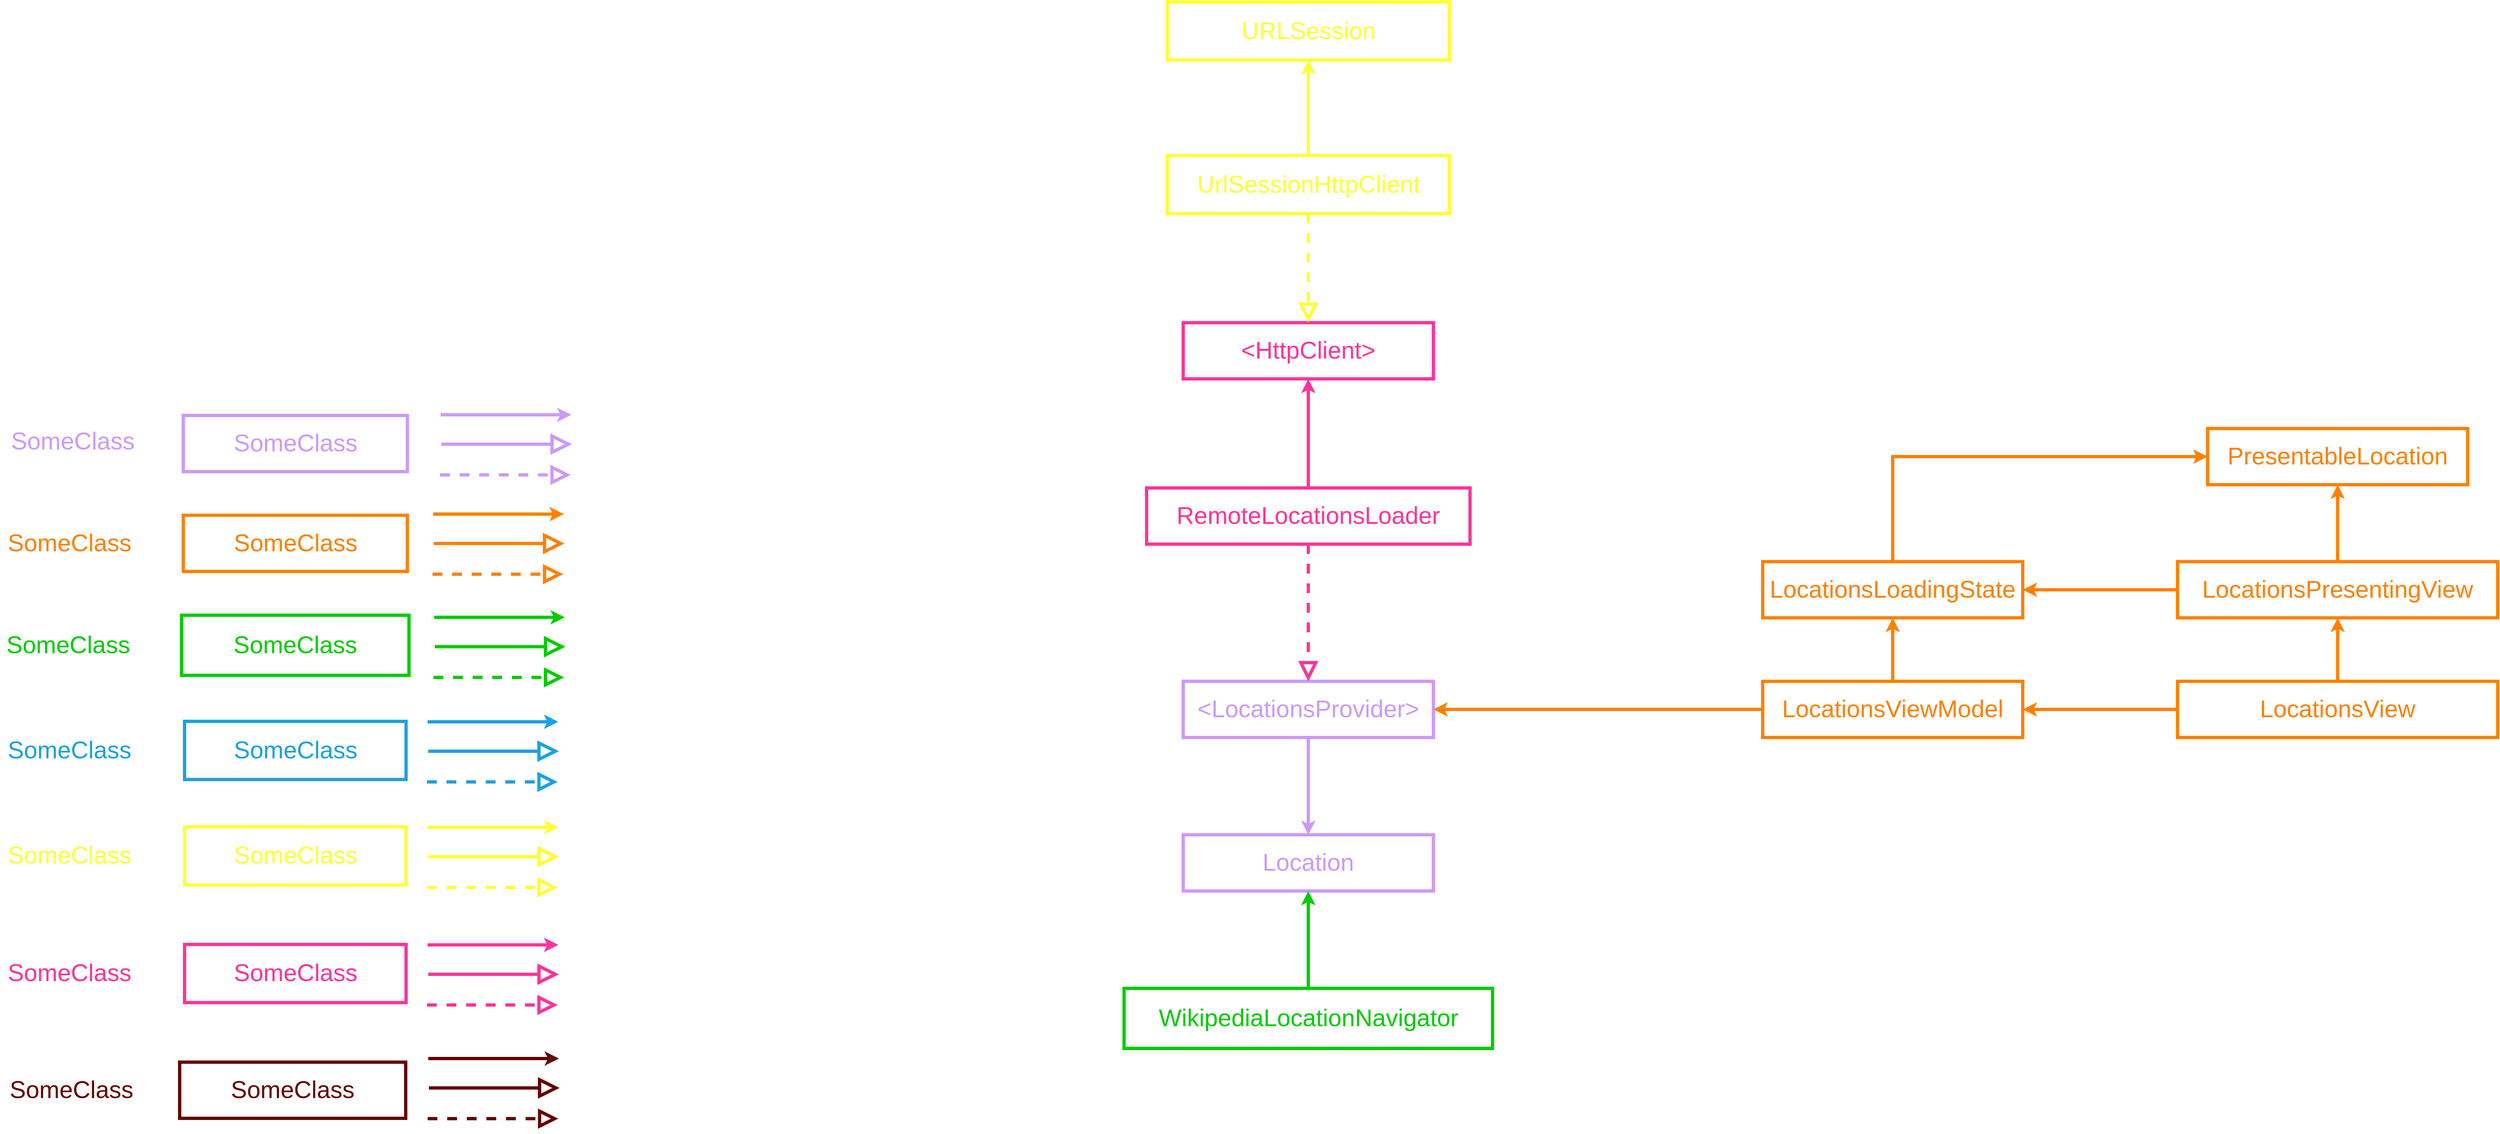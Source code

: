 <mxfile version="24.7.17">
  <diagram name="Page-1" id="X3og-asE43kT5YsG8Jkc">
    <mxGraphModel dx="6308" dy="-1752" grid="0" gridSize="10" guides="1" tooltips="1" connect="1" arrows="1" fold="1" page="0" pageScale="1" pageWidth="827" pageHeight="1169" math="0" shadow="0">
      <root>
        <mxCell id="0" />
        <mxCell id="1" parent="0" />
        <mxCell id="JtYDWJb6QTkTJbxfIMOF-1" value="SomeClass" style="rounded=0;whiteSpace=wrap;html=1;strokeWidth=5;fontSize=37;fontColor=#1BA1E2;fillColor=none;strokeColor=#1BA1E2;" parent="1" vertex="1">
          <mxGeometry x="-2863.5" y="4991.33" width="339" height="89" as="geometry" />
        </mxCell>
        <mxCell id="JtYDWJb6QTkTJbxfIMOF-2" value="&lt;p&gt;SomeClass&lt;/p&gt;" style="rounded=0;whiteSpace=wrap;html=1;strokeWidth=5;fontSize=37;fontColor=#FF8000;fillColor=none;strokeColor=#FF8000;" parent="1" vertex="1">
          <mxGeometry x="-2865.5" y="4675.83" width="343" height="86" as="geometry" />
        </mxCell>
        <mxCell id="JtYDWJb6QTkTJbxfIMOF-3" value="SomeClass" style="rounded=0;whiteSpace=wrap;html=1;strokeWidth=5;fontSize=37;fontColor=#00CC00;labelBackgroundColor=none;fillColor=none;strokeColor=#00CC00;" parent="1" vertex="1">
          <mxGeometry x="-2868.0" y="4828.83" width="348" height="92" as="geometry" />
        </mxCell>
        <mxCell id="JtYDWJb6QTkTJbxfIMOF-4" style="edgeStyle=orthogonalEdgeStyle;rounded=0;html=1;jettySize=auto;orthogonalLoop=1;strokeColor=#CC99FF;strokeWidth=5;fontSize=37;fontColor=#1BA1E2;endArrow=block;endFill=0;endSize=20;" parent="1" edge="1">
          <mxGeometry relative="1" as="geometry">
            <mxPoint x="-2470.5" y="4567.0" as="sourcePoint" />
            <mxPoint x="-2270.5" y="4567.0" as="targetPoint" />
            <Array as="points" />
          </mxGeometry>
        </mxCell>
        <mxCell id="JtYDWJb6QTkTJbxfIMOF-5" style="edgeStyle=orthogonalEdgeStyle;rounded=0;html=1;jettySize=auto;orthogonalLoop=1;strokeWidth=5;fontSize=37;fontColor=#FF8000;endArrow=block;endFill=0;endSize=18;dashed=1;strokeColor=#CC99FF;" parent="1" edge="1">
          <mxGeometry relative="1" as="geometry">
            <mxPoint x="-2472.5" y="4614.0" as="sourcePoint" />
            <mxPoint x="-2272.5" y="4614.0" as="targetPoint" />
            <Array as="points" />
          </mxGeometry>
        </mxCell>
        <mxCell id="JtYDWJb6QTkTJbxfIMOF-6" style="edgeStyle=orthogonalEdgeStyle;rounded=0;html=1;jettySize=auto;orthogonalLoop=1;strokeWidth=5;fontSize=37;endArrow=classic;fontColor=#CC99FF;strokeColor=#CC99FF;" parent="1" edge="1">
          <mxGeometry relative="1" as="geometry">
            <mxPoint x="-2471.5" y="4522.0" as="sourcePoint" />
            <mxPoint x="-2271.5" y="4522.0" as="targetPoint" />
            <Array as="points" />
          </mxGeometry>
        </mxCell>
        <mxCell id="JtYDWJb6QTkTJbxfIMOF-7" style="edgeStyle=orthogonalEdgeStyle;rounded=0;html=1;jettySize=auto;orthogonalLoop=1;strokeWidth=5;fontSize=37;fontColor=#1BA1E2;endArrow=block;endFill=0;endSize=20;strokeColor=#FF8000;" parent="1" edge="1">
          <mxGeometry relative="1" as="geometry">
            <mxPoint x="-2482.0" y="4719.0" as="sourcePoint" />
            <mxPoint x="-2282.0" y="4719.0" as="targetPoint" />
            <Array as="points" />
          </mxGeometry>
        </mxCell>
        <mxCell id="JtYDWJb6QTkTJbxfIMOF-8" style="edgeStyle=orthogonalEdgeStyle;rounded=0;html=1;jettySize=auto;orthogonalLoop=1;strokeWidth=5;fontSize=37;fontColor=#FF8000;endArrow=block;endFill=0;endSize=18;dashed=1;strokeColor=#FF8000;" parent="1" edge="1">
          <mxGeometry relative="1" as="geometry">
            <mxPoint x="-2484.0" y="4766.0" as="sourcePoint" />
            <mxPoint x="-2284.0" y="4766.0" as="targetPoint" />
            <Array as="points" />
          </mxGeometry>
        </mxCell>
        <mxCell id="JtYDWJb6QTkTJbxfIMOF-9" style="edgeStyle=orthogonalEdgeStyle;rounded=0;html=1;jettySize=auto;orthogonalLoop=1;strokeWidth=5;fontSize=37;endArrow=classic;fontColor=#CC99FF;strokeColor=#FF8000;align=center;verticalAlign=middle;fontFamily=Helvetica;labelBackgroundColor=default;" parent="1" edge="1">
          <mxGeometry relative="1" as="geometry">
            <mxPoint x="-2483.0" y="4674.0" as="sourcePoint" />
            <mxPoint x="-2283.0" y="4674.0" as="targetPoint" />
            <Array as="points" />
          </mxGeometry>
        </mxCell>
        <mxCell id="JtYDWJb6QTkTJbxfIMOF-10" style="edgeStyle=orthogonalEdgeStyle;rounded=0;html=1;jettySize=auto;orthogonalLoop=1;strokeWidth=5;fontSize=37;fontColor=#1BA1E2;endArrow=block;endFill=0;endSize=20;strokeColor=#00CC00;" parent="1" edge="1">
          <mxGeometry relative="1" as="geometry">
            <mxPoint x="-2480.5" y="4877.0" as="sourcePoint" />
            <mxPoint x="-2280.5" y="4877.0" as="targetPoint" />
            <Array as="points" />
          </mxGeometry>
        </mxCell>
        <mxCell id="JtYDWJb6QTkTJbxfIMOF-11" style="edgeStyle=orthogonalEdgeStyle;rounded=0;html=1;jettySize=auto;orthogonalLoop=1;strokeWidth=5;fontSize=37;fontColor=#FF8000;endArrow=block;endFill=0;endSize=18;dashed=1;strokeColor=#00CC00;" parent="1" edge="1">
          <mxGeometry relative="1" as="geometry">
            <mxPoint x="-2482.5" y="4924.0" as="sourcePoint" />
            <mxPoint x="-2282.5" y="4924.0" as="targetPoint" />
            <Array as="points" />
          </mxGeometry>
        </mxCell>
        <mxCell id="JtYDWJb6QTkTJbxfIMOF-12" style="edgeStyle=orthogonalEdgeStyle;rounded=0;html=1;jettySize=auto;orthogonalLoop=1;strokeWidth=5;fontSize=37;endArrow=classic;fontColor=#CC99FF;strokeColor=#00CC00;" parent="1" edge="1">
          <mxGeometry relative="1" as="geometry">
            <mxPoint x="-2481.5" y="4832.0" as="sourcePoint" />
            <mxPoint x="-2281.5" y="4832.0" as="targetPoint" />
            <Array as="points" />
          </mxGeometry>
        </mxCell>
        <mxCell id="JtYDWJb6QTkTJbxfIMOF-13" style="edgeStyle=orthogonalEdgeStyle;rounded=0;html=1;jettySize=auto;orthogonalLoop=1;strokeWidth=5;fontSize=37;fontColor=#1BA1E2;endArrow=block;endFill=0;endSize=20;strokeColor=#1BA1E2;" parent="1" edge="1">
          <mxGeometry relative="1" as="geometry">
            <mxPoint x="-2490.5" y="5037.0" as="sourcePoint" />
            <mxPoint x="-2290.5" y="5037.0" as="targetPoint" />
            <Array as="points" />
          </mxGeometry>
        </mxCell>
        <mxCell id="JtYDWJb6QTkTJbxfIMOF-14" style="edgeStyle=orthogonalEdgeStyle;rounded=0;html=1;jettySize=auto;orthogonalLoop=1;strokeWidth=5;fontSize=37;fontColor=#FF8000;endArrow=block;endFill=0;endSize=18;dashed=1;strokeColor=#1BA1E2;" parent="1" edge="1">
          <mxGeometry relative="1" as="geometry">
            <mxPoint x="-2492.5" y="5084.0" as="sourcePoint" />
            <mxPoint x="-2292.5" y="5084.0" as="targetPoint" />
            <Array as="points" />
          </mxGeometry>
        </mxCell>
        <mxCell id="JtYDWJb6QTkTJbxfIMOF-15" style="edgeStyle=orthogonalEdgeStyle;rounded=0;html=1;jettySize=auto;orthogonalLoop=1;strokeWidth=5;fontSize=37;endArrow=classic;fontColor=#CC99FF;strokeColor=#1BA1E2;" parent="1" edge="1">
          <mxGeometry relative="1" as="geometry">
            <mxPoint x="-2491.5" y="4992.0" as="sourcePoint" />
            <mxPoint x="-2291.5" y="4992.0" as="targetPoint" />
            <Array as="points" />
          </mxGeometry>
        </mxCell>
        <mxCell id="JtYDWJb6QTkTJbxfIMOF-16" value="SomeClass" style="rounded=0;whiteSpace=wrap;html=1;strokeWidth=5;fontSize=37;fillColor=none;strokeColor=#FFFF33;fontColor=#FFFF33;" parent="1" vertex="1">
          <mxGeometry x="-2863.5" y="5152.83" width="339" height="89" as="geometry" />
        </mxCell>
        <mxCell id="JtYDWJb6QTkTJbxfIMOF-17" style="edgeStyle=orthogonalEdgeStyle;rounded=0;html=1;jettySize=auto;orthogonalLoop=1;strokeWidth=5;fontSize=37;fontColor=#1BA1E2;endArrow=block;endFill=0;endSize=20;strokeColor=#FFFF33;" parent="1" edge="1">
          <mxGeometry relative="1" as="geometry">
            <mxPoint x="-2490.5" y="5198.5" as="sourcePoint" />
            <mxPoint x="-2290.5" y="5198.5" as="targetPoint" />
            <Array as="points" />
          </mxGeometry>
        </mxCell>
        <mxCell id="JtYDWJb6QTkTJbxfIMOF-18" style="edgeStyle=orthogonalEdgeStyle;rounded=0;html=1;jettySize=auto;orthogonalLoop=1;strokeWidth=5;fontSize=37;fontColor=#FF8000;endArrow=block;endFill=0;endSize=18;dashed=1;strokeColor=#FFFF33;" parent="1" edge="1">
          <mxGeometry relative="1" as="geometry">
            <mxPoint x="-2492.5" y="5245.5" as="sourcePoint" />
            <mxPoint x="-2292.5" y="5245.5" as="targetPoint" />
            <Array as="points" />
          </mxGeometry>
        </mxCell>
        <mxCell id="JtYDWJb6QTkTJbxfIMOF-19" style="edgeStyle=orthogonalEdgeStyle;rounded=0;html=1;jettySize=auto;orthogonalLoop=1;strokeWidth=5;fontSize=37;endArrow=classic;fontColor=#CC99FF;strokeColor=#FFFF33;" parent="1" edge="1">
          <mxGeometry relative="1" as="geometry">
            <mxPoint x="-2491.5" y="5153.5" as="sourcePoint" />
            <mxPoint x="-2291.5" y="5153.5" as="targetPoint" />
            <Array as="points" />
          </mxGeometry>
        </mxCell>
        <mxCell id="JtYDWJb6QTkTJbxfIMOF-20" value="SomeClass" style="rounded=0;whiteSpace=wrap;html=1;strokeWidth=5;fontSize=37;fillColor=none;strokeColor=#FF3399;fontColor=#FF3399;" parent="1" vertex="1">
          <mxGeometry x="-2863.5" y="5332.83" width="339" height="89" as="geometry" />
        </mxCell>
        <mxCell id="JtYDWJb6QTkTJbxfIMOF-21" style="edgeStyle=orthogonalEdgeStyle;rounded=0;html=1;jettySize=auto;orthogonalLoop=1;strokeWidth=5;fontSize=37;endArrow=block;endFill=0;endSize=20;strokeColor=#FF3399;fontColor=#FF3399;" parent="1" edge="1">
          <mxGeometry relative="1" as="geometry">
            <mxPoint x="-2490.5" y="5378.5" as="sourcePoint" />
            <mxPoint x="-2290.5" y="5378.5" as="targetPoint" />
            <Array as="points" />
          </mxGeometry>
        </mxCell>
        <mxCell id="JtYDWJb6QTkTJbxfIMOF-22" style="edgeStyle=orthogonalEdgeStyle;rounded=0;html=1;jettySize=auto;orthogonalLoop=1;strokeWidth=5;fontSize=37;endArrow=block;endFill=0;endSize=18;dashed=1;strokeColor=#FF3399;fontColor=#FF3399;" parent="1" edge="1">
          <mxGeometry relative="1" as="geometry">
            <mxPoint x="-2492.5" y="5425.5" as="sourcePoint" />
            <mxPoint x="-2292.5" y="5425.5" as="targetPoint" />
            <Array as="points" />
          </mxGeometry>
        </mxCell>
        <mxCell id="JtYDWJb6QTkTJbxfIMOF-23" style="edgeStyle=orthogonalEdgeStyle;rounded=0;html=1;jettySize=auto;orthogonalLoop=1;strokeWidth=5;fontSize=37;endArrow=classic;strokeColor=#FF3399;fontColor=#FF3399;" parent="1" edge="1">
          <mxGeometry relative="1" as="geometry">
            <mxPoint x="-2491.5" y="5333.5" as="sourcePoint" />
            <mxPoint x="-2291.5" y="5333.5" as="targetPoint" />
            <Array as="points" />
          </mxGeometry>
        </mxCell>
        <mxCell id="JtYDWJb6QTkTJbxfIMOF-24" value="&lt;span style=&quot;font-size: 37px;&quot;&gt;SomeClass&lt;/span&gt;" style="text;html=1;align=center;verticalAlign=middle;resizable=0;points=[];autosize=1;strokeColor=none;fillColor=none;fontColor=#FF8000;" parent="1" vertex="1">
          <mxGeometry x="-3144" y="4690.83" width="207" height="56" as="geometry" />
        </mxCell>
        <mxCell id="JtYDWJb6QTkTJbxfIMOF-25" value="&lt;span style=&quot;font-size: 37px;&quot;&gt;SomeClass&lt;/span&gt;" style="text;html=1;align=center;verticalAlign=middle;resizable=0;points=[];autosize=1;strokeColor=none;fillColor=none;fontColor=#00CC00;" parent="1" vertex="1">
          <mxGeometry x="-3146" y="4846.83" width="207" height="56" as="geometry" />
        </mxCell>
        <mxCell id="JtYDWJb6QTkTJbxfIMOF-26" value="&lt;span style=&quot;font-size: 37px;&quot;&gt;SomeClass&lt;/span&gt;" style="text;html=1;align=center;verticalAlign=middle;resizable=0;points=[];autosize=1;strokeColor=none;fillColor=none;fontColor=#1BA1E2;" parent="1" vertex="1">
          <mxGeometry x="-3144" y="5007.83" width="207" height="56" as="geometry" />
        </mxCell>
        <mxCell id="JtYDWJb6QTkTJbxfIMOF-27" value="&lt;span style=&quot;font-size: 37px;&quot;&gt;SomeClass&lt;/span&gt;" style="text;html=1;align=center;verticalAlign=middle;resizable=0;points=[];autosize=1;strokeColor=none;fillColor=none;fontColor=#FFFF33;" parent="1" vertex="1">
          <mxGeometry x="-3144" y="5169.33" width="207" height="56" as="geometry" />
        </mxCell>
        <mxCell id="JtYDWJb6QTkTJbxfIMOF-28" value="&lt;span style=&quot;font-size: 37px;&quot;&gt;SomeClass&lt;/span&gt;" style="text;html=1;align=center;verticalAlign=middle;resizable=0;points=[];autosize=1;strokeColor=none;fillColor=none;fontColor=#FF3399;" parent="1" vertex="1">
          <mxGeometry x="-3144" y="5349.33" width="207" height="56" as="geometry" />
        </mxCell>
        <mxCell id="JtYDWJb6QTkTJbxfIMOF-29" value="SomeClass" style="rounded=0;whiteSpace=wrap;html=1;strokeWidth=5;fontSize=37;fontColor=#CC99FF;fillColor=none;strokeColor=#CC99FF;align=center;verticalAlign=middle;fontFamily=Helvetica;labelBackgroundColor=none;" parent="1" vertex="1">
          <mxGeometry x="-2865.5" y="4523.0" width="343" height="86" as="geometry" />
        </mxCell>
        <mxCell id="JtYDWJb6QTkTJbxfIMOF-30" value="&lt;p&gt;SomeClass&lt;/p&gt;" style="rounded=0;whiteSpace=wrap;html=1;strokeWidth=5;fontSize=37;fontColor=#660000;fillColor=none;strokeColor=#660000;align=center;verticalAlign=middle;fontFamily=Helvetica;labelBackgroundColor=none;" parent="1" vertex="1">
          <mxGeometry x="-2871" y="5513" width="346" height="86" as="geometry" />
        </mxCell>
        <mxCell id="JtYDWJb6QTkTJbxfIMOF-31" style="edgeStyle=orthogonalEdgeStyle;rounded=0;html=1;jettySize=auto;orthogonalLoop=1;strokeWidth=5;fontSize=37;endArrow=block;endFill=0;endSize=20;strokeColor=#660000;fontColor=#660000;" parent="1" edge="1">
          <mxGeometry relative="1" as="geometry">
            <mxPoint x="-2489.5" y="5552.5" as="sourcePoint" />
            <mxPoint x="-2289.5" y="5552.5" as="targetPoint" />
            <Array as="points" />
          </mxGeometry>
        </mxCell>
        <mxCell id="JtYDWJb6QTkTJbxfIMOF-32" style="edgeStyle=orthogonalEdgeStyle;rounded=0;html=1;jettySize=auto;orthogonalLoop=1;strokeWidth=5;fontSize=37;endArrow=block;endFill=0;endSize=18;dashed=1;strokeColor=#660000;fontColor=#660000;" parent="1" edge="1">
          <mxGeometry relative="1" as="geometry">
            <mxPoint x="-2491.5" y="5599.5" as="sourcePoint" />
            <mxPoint x="-2291.5" y="5599.5" as="targetPoint" />
            <Array as="points" />
          </mxGeometry>
        </mxCell>
        <mxCell id="JtYDWJb6QTkTJbxfIMOF-33" style="edgeStyle=orthogonalEdgeStyle;rounded=0;html=1;jettySize=auto;orthogonalLoop=1;strokeWidth=5;fontSize=37;endArrow=classic;strokeColor=#660000;fontColor=#660000;" parent="1" edge="1">
          <mxGeometry relative="1" as="geometry">
            <mxPoint x="-2490.5" y="5507.5" as="sourcePoint" />
            <mxPoint x="-2290.5" y="5507.5" as="targetPoint" />
            <Array as="points" />
          </mxGeometry>
        </mxCell>
        <mxCell id="JtYDWJb6QTkTJbxfIMOF-34" value="&lt;span style=&quot;font-size: 37px;&quot;&gt;SomeClass&lt;/span&gt;" style="text;html=1;align=center;verticalAlign=middle;resizable=0;points=[];autosize=1;strokeColor=none;fillColor=none;fontColor=#CC99FF;fontFamily=Helvetica;fontSize=37;labelBackgroundColor=default;" parent="1" vertex="1">
          <mxGeometry x="-3139" y="4535" width="207" height="56" as="geometry" />
        </mxCell>
        <mxCell id="JtYDWJb6QTkTJbxfIMOF-35" value="&lt;span style=&quot;font-size: 37px;&quot;&gt;SomeClass&lt;/span&gt;" style="text;html=1;align=center;verticalAlign=middle;resizable=0;points=[];autosize=1;strokeColor=none;fillColor=none;fontColor=#660000;fontFamily=Helvetica;fontSize=37;labelBackgroundColor=none;" parent="1" vertex="1">
          <mxGeometry x="-3141" y="5528" width="207" height="56" as="geometry" />
        </mxCell>
        <mxCell id="zWl3wpmkxsUCYcPqPHZh-4" style="edgeStyle=orthogonalEdgeStyle;rounded=0;orthogonalLoop=1;jettySize=auto;html=1;exitX=0.5;exitY=1;exitDx=0;exitDy=0;entryX=0.5;entryY=0;entryDx=0;entryDy=0;strokeColor=#CC99FF;strokeWidth=5;align=center;verticalAlign=middle;fontFamily=Helvetica;fontSize=37;fontColor=#CC99FF;labelBackgroundColor=default;endArrow=classic;" parent="1" source="zWl3wpmkxsUCYcPqPHZh-1" target="zWl3wpmkxsUCYcPqPHZh-3" edge="1">
          <mxGeometry relative="1" as="geometry" />
        </mxCell>
        <mxCell id="zWl3wpmkxsUCYcPqPHZh-1" value="&amp;lt;LocationsProvider&amp;gt;" style="rounded=0;whiteSpace=wrap;html=1;strokeWidth=5;fontSize=37;fontColor=#CC99FF;fillColor=none;strokeColor=#CC99FF;align=center;verticalAlign=middle;fontFamily=Helvetica;labelBackgroundColor=none;" parent="1" vertex="1">
          <mxGeometry x="-1335" y="4930" width="383" height="86" as="geometry" />
        </mxCell>
        <mxCell id="zWl3wpmkxsUCYcPqPHZh-3" value="Location" style="rounded=0;whiteSpace=wrap;html=1;strokeWidth=5;fontSize=37;fontColor=#CC99FF;fillColor=none;strokeColor=#CC99FF;align=center;verticalAlign=middle;fontFamily=Helvetica;labelBackgroundColor=none;" parent="1" vertex="1">
          <mxGeometry x="-1335" y="5165" width="383" height="86" as="geometry" />
        </mxCell>
        <mxCell id="56Wpw9ZpinAqLNp4D8ns-2" style="edgeStyle=orthogonalEdgeStyle;rounded=0;orthogonalLoop=1;jettySize=auto;html=1;exitX=0.5;exitY=1;exitDx=0;exitDy=0;entryX=0.5;entryY=0;entryDx=0;entryDy=0;dashed=1;strokeColor=#FF3399;strokeWidth=5;align=center;verticalAlign=middle;fontFamily=Helvetica;fontSize=37;fontColor=#FF3399;labelBackgroundColor=default;endArrow=block;endFill=0;endSize=18;fillColor=none;" parent="1" source="56Wpw9ZpinAqLNp4D8ns-1" target="zWl3wpmkxsUCYcPqPHZh-1" edge="1">
          <mxGeometry relative="1" as="geometry" />
        </mxCell>
        <mxCell id="56Wpw9ZpinAqLNp4D8ns-4" style="edgeStyle=orthogonalEdgeStyle;rounded=0;orthogonalLoop=1;jettySize=auto;html=1;exitX=0.5;exitY=0;exitDx=0;exitDy=0;entryX=0.5;entryY=1;entryDx=0;entryDy=0;strokeColor=#FF3399;strokeWidth=5;align=center;verticalAlign=middle;fontFamily=Helvetica;fontSize=37;fontColor=#FF3399;labelBackgroundColor=default;endArrow=classic;fillColor=none;" parent="1" source="56Wpw9ZpinAqLNp4D8ns-1" target="56Wpw9ZpinAqLNp4D8ns-3" edge="1">
          <mxGeometry relative="1" as="geometry" />
        </mxCell>
        <mxCell id="56Wpw9ZpinAqLNp4D8ns-1" value="RemoteLocationsLoader" style="rounded=0;whiteSpace=wrap;html=1;strokeWidth=5;fontSize=37;fontColor=#FF3399;fillColor=none;strokeColor=#FF3399;align=center;verticalAlign=middle;fontFamily=Helvetica;labelBackgroundColor=none;" parent="1" vertex="1">
          <mxGeometry x="-1391" y="4634" width="495" height="86" as="geometry" />
        </mxCell>
        <mxCell id="56Wpw9ZpinAqLNp4D8ns-3" value="&amp;lt;HttpClient&amp;gt;" style="rounded=0;whiteSpace=wrap;html=1;strokeWidth=5;fontSize=37;fontColor=#FF3399;fillColor=none;strokeColor=#FF3399;align=center;verticalAlign=middle;fontFamily=Helvetica;labelBackgroundColor=none;" parent="1" vertex="1">
          <mxGeometry x="-1335" y="4381" width="383" height="86" as="geometry" />
        </mxCell>
        <mxCell id="56Wpw9ZpinAqLNp4D8ns-6" style="edgeStyle=orthogonalEdgeStyle;rounded=0;orthogonalLoop=1;jettySize=auto;html=1;exitX=0;exitY=0.5;exitDx=0;exitDy=0;entryX=1;entryY=0.5;entryDx=0;entryDy=0;strokeColor=#FF8000;strokeWidth=5;align=center;verticalAlign=middle;fontFamily=Helvetica;fontSize=37;fontColor=#CC99FF;labelBackgroundColor=default;endArrow=classic;" parent="1" source="56Wpw9ZpinAqLNp4D8ns-5" target="zWl3wpmkxsUCYcPqPHZh-1" edge="1">
          <mxGeometry relative="1" as="geometry" />
        </mxCell>
        <mxCell id="56Wpw9ZpinAqLNp4D8ns-8" style="edgeStyle=orthogonalEdgeStyle;rounded=0;orthogonalLoop=1;jettySize=auto;html=1;exitX=0.5;exitY=0;exitDx=0;exitDy=0;entryX=0.5;entryY=1;entryDx=0;entryDy=0;strokeColor=#FF8000;strokeWidth=5;align=center;verticalAlign=middle;fontFamily=Helvetica;fontSize=37;fontColor=#CC99FF;labelBackgroundColor=default;endArrow=classic;" parent="1" source="56Wpw9ZpinAqLNp4D8ns-5" target="56Wpw9ZpinAqLNp4D8ns-7" edge="1">
          <mxGeometry relative="1" as="geometry" />
        </mxCell>
        <mxCell id="56Wpw9ZpinAqLNp4D8ns-5" value="&lt;p&gt;LocationsViewModel&lt;/p&gt;" style="rounded=0;whiteSpace=wrap;html=1;strokeWidth=5;fontSize=37;fontColor=#FF8000;fillColor=none;strokeColor=#FF8000;" parent="1" vertex="1">
          <mxGeometry x="-448" y="4930" width="398" height="86" as="geometry" />
        </mxCell>
        <mxCell id="5zgSfQ6GlbrNyyzAzk0c-6" style="edgeStyle=orthogonalEdgeStyle;rounded=0;orthogonalLoop=1;jettySize=auto;html=1;exitX=0.5;exitY=0;exitDx=0;exitDy=0;entryX=0;entryY=0.5;entryDx=0;entryDy=0;strokeColor=#FF8000;strokeWidth=5;align=center;verticalAlign=middle;fontFamily=Helvetica;fontSize=37;fontColor=#CC99FF;labelBackgroundColor=default;endArrow=classic;" edge="1" parent="1" source="56Wpw9ZpinAqLNp4D8ns-7" target="5zgSfQ6GlbrNyyzAzk0c-4">
          <mxGeometry relative="1" as="geometry" />
        </mxCell>
        <mxCell id="56Wpw9ZpinAqLNp4D8ns-7" value="&lt;p&gt;LocationsLoadingState&lt;/p&gt;" style="rounded=0;whiteSpace=wrap;html=1;strokeWidth=5;fontSize=37;fontColor=#FF8000;fillColor=none;strokeColor=#FF8000;" parent="1" vertex="1">
          <mxGeometry x="-448" y="4746.83" width="398" height="86" as="geometry" />
        </mxCell>
        <mxCell id="56Wpw9ZpinAqLNp4D8ns-10" style="edgeStyle=orthogonalEdgeStyle;rounded=0;orthogonalLoop=1;jettySize=auto;html=1;exitX=0;exitY=0.5;exitDx=0;exitDy=0;entryX=1;entryY=0.5;entryDx=0;entryDy=0;strokeColor=#FF8000;strokeWidth=5;align=center;verticalAlign=middle;fontFamily=Helvetica;fontSize=37;fontColor=#CC99FF;labelBackgroundColor=default;endArrow=classic;" parent="1" source="56Wpw9ZpinAqLNp4D8ns-9" target="56Wpw9ZpinAqLNp4D8ns-5" edge="1">
          <mxGeometry relative="1" as="geometry" />
        </mxCell>
        <mxCell id="56Wpw9ZpinAqLNp4D8ns-12" style="edgeStyle=orthogonalEdgeStyle;rounded=0;orthogonalLoop=1;jettySize=auto;html=1;exitX=0.5;exitY=0;exitDx=0;exitDy=0;entryX=0.5;entryY=1;entryDx=0;entryDy=0;strokeColor=#FF8000;strokeWidth=5;align=center;verticalAlign=middle;fontFamily=Helvetica;fontSize=37;fontColor=#CC99FF;labelBackgroundColor=default;endArrow=classic;" parent="1" source="56Wpw9ZpinAqLNp4D8ns-9" target="56Wpw9ZpinAqLNp4D8ns-11" edge="1">
          <mxGeometry relative="1" as="geometry" />
        </mxCell>
        <mxCell id="56Wpw9ZpinAqLNp4D8ns-9" value="&lt;p&gt;LocationsView&lt;/p&gt;" style="rounded=0;whiteSpace=wrap;html=1;strokeWidth=5;fontSize=37;fontColor=#FF8000;fillColor=none;strokeColor=#FF8000;" parent="1" vertex="1">
          <mxGeometry x="187" y="4930" width="490" height="86" as="geometry" />
        </mxCell>
        <mxCell id="56Wpw9ZpinAqLNp4D8ns-13" style="edgeStyle=orthogonalEdgeStyle;rounded=0;orthogonalLoop=1;jettySize=auto;html=1;exitX=0;exitY=0.5;exitDx=0;exitDy=0;entryX=1;entryY=0.5;entryDx=0;entryDy=0;strokeColor=#FF8000;strokeWidth=5;align=center;verticalAlign=middle;fontFamily=Helvetica;fontSize=37;fontColor=#CC99FF;labelBackgroundColor=default;endArrow=classic;" parent="1" source="56Wpw9ZpinAqLNp4D8ns-11" target="56Wpw9ZpinAqLNp4D8ns-7" edge="1">
          <mxGeometry relative="1" as="geometry" />
        </mxCell>
        <mxCell id="5zgSfQ6GlbrNyyzAzk0c-5" style="edgeStyle=orthogonalEdgeStyle;rounded=0;orthogonalLoop=1;jettySize=auto;html=1;exitX=0.5;exitY=0;exitDx=0;exitDy=0;entryX=0.5;entryY=1;entryDx=0;entryDy=0;strokeColor=#FF8000;strokeWidth=5;align=center;verticalAlign=middle;fontFamily=Helvetica;fontSize=37;fontColor=#CC99FF;labelBackgroundColor=default;endArrow=classic;" edge="1" parent="1" source="56Wpw9ZpinAqLNp4D8ns-11" target="5zgSfQ6GlbrNyyzAzk0c-4">
          <mxGeometry relative="1" as="geometry" />
        </mxCell>
        <mxCell id="56Wpw9ZpinAqLNp4D8ns-11" value="&lt;p&gt;LocationsPresentingView&lt;/p&gt;" style="rounded=0;whiteSpace=wrap;html=1;strokeWidth=5;fontSize=37;fontColor=#FF8000;fillColor=none;strokeColor=#FF8000;" parent="1" vertex="1">
          <mxGeometry x="187" y="4746.83" width="490" height="86" as="geometry" />
        </mxCell>
        <mxCell id="56Wpw9ZpinAqLNp4D8ns-18" style="edgeStyle=orthogonalEdgeStyle;rounded=0;orthogonalLoop=1;jettySize=auto;html=1;exitX=0.5;exitY=1;exitDx=0;exitDy=0;entryX=0.5;entryY=0;entryDx=0;entryDy=0;dashed=1;strokeColor=#FFFF33;strokeWidth=5;align=center;verticalAlign=middle;fontFamily=Helvetica;fontSize=37;fontColor=#FF8000;labelBackgroundColor=default;endArrow=block;endFill=0;endSize=18;" parent="1" source="56Wpw9ZpinAqLNp4D8ns-17" target="56Wpw9ZpinAqLNp4D8ns-3" edge="1">
          <mxGeometry relative="1" as="geometry" />
        </mxCell>
        <mxCell id="56Wpw9ZpinAqLNp4D8ns-20" style="edgeStyle=orthogonalEdgeStyle;rounded=0;orthogonalLoop=1;jettySize=auto;html=1;exitX=0.5;exitY=0;exitDx=0;exitDy=0;entryX=0.5;entryY=1;entryDx=0;entryDy=0;strokeColor=#FFFF33;strokeWidth=5;align=center;verticalAlign=middle;fontFamily=Helvetica;fontSize=37;fontColor=#CC99FF;labelBackgroundColor=default;endArrow=classic;" parent="1" source="56Wpw9ZpinAqLNp4D8ns-17" target="56Wpw9ZpinAqLNp4D8ns-19" edge="1">
          <mxGeometry relative="1" as="geometry" />
        </mxCell>
        <mxCell id="56Wpw9ZpinAqLNp4D8ns-17" value="UrlSessionHttpClient" style="rounded=0;whiteSpace=wrap;html=1;strokeWidth=5;fontSize=37;fillColor=none;strokeColor=#FFFF33;fontColor=#FFFF33;" parent="1" vertex="1">
          <mxGeometry x="-1359.5" y="4125" width="432" height="89" as="geometry" />
        </mxCell>
        <mxCell id="56Wpw9ZpinAqLNp4D8ns-19" value="URLSession" style="rounded=0;whiteSpace=wrap;html=1;strokeWidth=5;fontSize=37;fillColor=none;strokeColor=#FFFF33;fontColor=#FFFF33;" parent="1" vertex="1">
          <mxGeometry x="-1359.5" y="3890" width="432" height="89" as="geometry" />
        </mxCell>
        <mxCell id="5zgSfQ6GlbrNyyzAzk0c-4" value="&lt;p&gt;PresentableLocation&lt;/p&gt;" style="rounded=0;whiteSpace=wrap;html=1;strokeWidth=5;fontSize=37;fontColor=#FF8000;fillColor=none;strokeColor=#FF8000;" vertex="1" parent="1">
          <mxGeometry x="233" y="4543" width="398" height="86" as="geometry" />
        </mxCell>
        <mxCell id="5zgSfQ6GlbrNyyzAzk0c-8" style="edgeStyle=orthogonalEdgeStyle;rounded=0;orthogonalLoop=1;jettySize=auto;html=1;exitX=0.5;exitY=0;exitDx=0;exitDy=0;entryX=0.5;entryY=1;entryDx=0;entryDy=0;strokeColor=#00CC00;strokeWidth=5;align=center;verticalAlign=middle;fontFamily=Helvetica;fontSize=37;fontColor=#CC99FF;labelBackgroundColor=default;endArrow=classic;" edge="1" parent="1" source="5zgSfQ6GlbrNyyzAzk0c-7" target="zWl3wpmkxsUCYcPqPHZh-3">
          <mxGeometry relative="1" as="geometry" />
        </mxCell>
        <mxCell id="5zgSfQ6GlbrNyyzAzk0c-7" value="WikipediaLocationNavigator" style="rounded=0;whiteSpace=wrap;html=1;strokeWidth=5;fontSize=37;fontColor=#00CC00;labelBackgroundColor=none;fillColor=none;strokeColor=#00CC00;" vertex="1" parent="1">
          <mxGeometry x="-1425.5" y="5400" width="564" height="92" as="geometry" />
        </mxCell>
      </root>
    </mxGraphModel>
  </diagram>
</mxfile>
